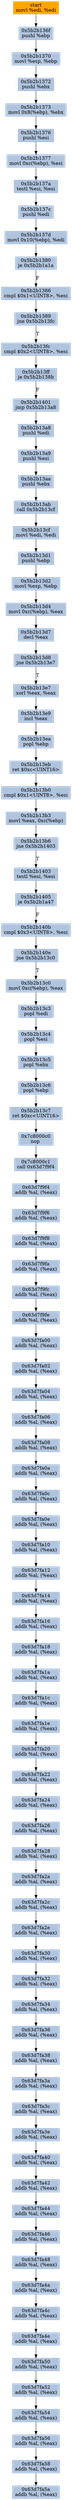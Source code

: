 digraph G {
node[shape=rectangle,style=filled,fillcolor=lightsteelblue,color=lightsteelblue]
bgcolor="transparent"
a0x5b2b136dmovl_edi_edi[label="start\nmovl %edi, %edi",color="lightgrey",fillcolor="orange"];
a0x5b2b136fpushl_ebp[label="0x5b2b136f\npushl %ebp"];
a0x5b2b1370movl_esp_ebp[label="0x5b2b1370\nmovl %esp, %ebp"];
a0x5b2b1372pushl_ebx[label="0x5b2b1372\npushl %ebx"];
a0x5b2b1373movl_0x8ebp__ebx[label="0x5b2b1373\nmovl 0x8(%ebp), %ebx"];
a0x5b2b1376pushl_esi[label="0x5b2b1376\npushl %esi"];
a0x5b2b1377movl_0xcebp__esi[label="0x5b2b1377\nmovl 0xc(%ebp), %esi"];
a0x5b2b137atestl_esi_esi[label="0x5b2b137a\ntestl %esi, %esi"];
a0x5b2b137cpushl_edi[label="0x5b2b137c\npushl %edi"];
a0x5b2b137dmovl_0x10ebp__edi[label="0x5b2b137d\nmovl 0x10(%ebp), %edi"];
a0x5b2b1380je_0x5b2b1a1a[label="0x5b2b1380\nje 0x5b2b1a1a"];
a0x5b2b1386cmpl_0x1UINT8_esi[label="0x5b2b1386\ncmpl $0x1<UINT8>, %esi"];
a0x5b2b1389jne_0x5b2b13fc[label="0x5b2b1389\njne 0x5b2b13fc"];
a0x5b2b13fccmpl_0x2UINT8_esi[label="0x5b2b13fc\ncmpl $0x2<UINT8>, %esi"];
a0x5b2b13ffje_0x5b2b138b[label="0x5b2b13ff\nje 0x5b2b138b"];
a0x5b2b1401jmp_0x5b2b13a8[label="0x5b2b1401\njmp 0x5b2b13a8"];
a0x5b2b13a8pushl_edi[label="0x5b2b13a8\npushl %edi"];
a0x5b2b13a9pushl_esi[label="0x5b2b13a9\npushl %esi"];
a0x5b2b13aapushl_ebx[label="0x5b2b13aa\npushl %ebx"];
a0x5b2b13abcall_0x5b2b13cf[label="0x5b2b13ab\ncall 0x5b2b13cf"];
a0x5b2b13cfmovl_edi_edi[label="0x5b2b13cf\nmovl %edi, %edi"];
a0x5b2b13d1pushl_ebp[label="0x5b2b13d1\npushl %ebp"];
a0x5b2b13d2movl_esp_ebp[label="0x5b2b13d2\nmovl %esp, %ebp"];
a0x5b2b13d4movl_0xcebp__eax[label="0x5b2b13d4\nmovl 0xc(%ebp), %eax"];
a0x5b2b13d7decl_eax[label="0x5b2b13d7\ndecl %eax"];
a0x5b2b13d8jne_0x5b2b13e7[label="0x5b2b13d8\njne 0x5b2b13e7"];
a0x5b2b13e7xorl_eax_eax[label="0x5b2b13e7\nxorl %eax, %eax"];
a0x5b2b13e9incl_eax[label="0x5b2b13e9\nincl %eax"];
a0x5b2b13eapopl_ebp[label="0x5b2b13ea\npopl %ebp"];
a0x5b2b13ebret_0xcUINT16[label="0x5b2b13eb\nret $0xc<UINT16>"];
a0x5b2b13b0cmpl_0x1UINT8_esi[label="0x5b2b13b0\ncmpl $0x1<UINT8>, %esi"];
a0x5b2b13b3movl_eax_0xcebp_[label="0x5b2b13b3\nmovl %eax, 0xc(%ebp)"];
a0x5b2b13b6jne_0x5b2b1403[label="0x5b2b13b6\njne 0x5b2b1403"];
a0x5b2b1403testl_esi_esi[label="0x5b2b1403\ntestl %esi, %esi"];
a0x5b2b1405je_0x5b2b1a47[label="0x5b2b1405\nje 0x5b2b1a47"];
a0x5b2b140bcmpl_0x3UINT8_esi[label="0x5b2b140b\ncmpl $0x3<UINT8>, %esi"];
a0x5b2b140ejne_0x5b2b13c0[label="0x5b2b140e\njne 0x5b2b13c0"];
a0x5b2b13c0movl_0xcebp__eax[label="0x5b2b13c0\nmovl 0xc(%ebp), %eax"];
a0x5b2b13c3popl_edi[label="0x5b2b13c3\npopl %edi"];
a0x5b2b13c4popl_esi[label="0x5b2b13c4\npopl %esi"];
a0x5b2b13c5popl_ebx[label="0x5b2b13c5\npopl %ebx"];
a0x5b2b13c6popl_ebp[label="0x5b2b13c6\npopl %ebp"];
a0x5b2b13c7ret_0xcUINT16[label="0x5b2b13c7\nret $0xc<UINT16>"];
a0x7c8000c0nop_[label="0x7c8000c0\nnop "];
a0x7c8000c1call_0x63d7f9f4[label="0x7c8000c1\ncall 0x63d7f9f4"];
a0x63d7f9f4addb_al_eax_[label="0x63d7f9f4\naddb %al, (%eax)"];
a0x63d7f9f6addb_al_eax_[label="0x63d7f9f6\naddb %al, (%eax)"];
a0x63d7f9f8addb_al_eax_[label="0x63d7f9f8\naddb %al, (%eax)"];
a0x63d7f9faaddb_al_eax_[label="0x63d7f9fa\naddb %al, (%eax)"];
a0x63d7f9fcaddb_al_eax_[label="0x63d7f9fc\naddb %al, (%eax)"];
a0x63d7f9feaddb_al_eax_[label="0x63d7f9fe\naddb %al, (%eax)"];
a0x63d7fa00addb_al_eax_[label="0x63d7fa00\naddb %al, (%eax)"];
a0x63d7fa02addb_al_eax_[label="0x63d7fa02\naddb %al, (%eax)"];
a0x63d7fa04addb_al_eax_[label="0x63d7fa04\naddb %al, (%eax)"];
a0x63d7fa06addb_al_eax_[label="0x63d7fa06\naddb %al, (%eax)"];
a0x63d7fa08addb_al_eax_[label="0x63d7fa08\naddb %al, (%eax)"];
a0x63d7fa0aaddb_al_eax_[label="0x63d7fa0a\naddb %al, (%eax)"];
a0x63d7fa0caddb_al_eax_[label="0x63d7fa0c\naddb %al, (%eax)"];
a0x63d7fa0eaddb_al_eax_[label="0x63d7fa0e\naddb %al, (%eax)"];
a0x63d7fa10addb_al_eax_[label="0x63d7fa10\naddb %al, (%eax)"];
a0x63d7fa12addb_al_eax_[label="0x63d7fa12\naddb %al, (%eax)"];
a0x63d7fa14addb_al_eax_[label="0x63d7fa14\naddb %al, (%eax)"];
a0x63d7fa16addb_al_eax_[label="0x63d7fa16\naddb %al, (%eax)"];
a0x63d7fa18addb_al_eax_[label="0x63d7fa18\naddb %al, (%eax)"];
a0x63d7fa1aaddb_al_eax_[label="0x63d7fa1a\naddb %al, (%eax)"];
a0x63d7fa1caddb_al_eax_[label="0x63d7fa1c\naddb %al, (%eax)"];
a0x63d7fa1eaddb_al_eax_[label="0x63d7fa1e\naddb %al, (%eax)"];
a0x63d7fa20addb_al_eax_[label="0x63d7fa20\naddb %al, (%eax)"];
a0x63d7fa22addb_al_eax_[label="0x63d7fa22\naddb %al, (%eax)"];
a0x63d7fa24addb_al_eax_[label="0x63d7fa24\naddb %al, (%eax)"];
a0x63d7fa26addb_al_eax_[label="0x63d7fa26\naddb %al, (%eax)"];
a0x63d7fa28addb_al_eax_[label="0x63d7fa28\naddb %al, (%eax)"];
a0x63d7fa2aaddb_al_eax_[label="0x63d7fa2a\naddb %al, (%eax)"];
a0x63d7fa2caddb_al_eax_[label="0x63d7fa2c\naddb %al, (%eax)"];
a0x63d7fa2eaddb_al_eax_[label="0x63d7fa2e\naddb %al, (%eax)"];
a0x63d7fa30addb_al_eax_[label="0x63d7fa30\naddb %al, (%eax)"];
a0x63d7fa32addb_al_eax_[label="0x63d7fa32\naddb %al, (%eax)"];
a0x63d7fa34addb_al_eax_[label="0x63d7fa34\naddb %al, (%eax)"];
a0x63d7fa36addb_al_eax_[label="0x63d7fa36\naddb %al, (%eax)"];
a0x63d7fa38addb_al_eax_[label="0x63d7fa38\naddb %al, (%eax)"];
a0x63d7fa3aaddb_al_eax_[label="0x63d7fa3a\naddb %al, (%eax)"];
a0x63d7fa3caddb_al_eax_[label="0x63d7fa3c\naddb %al, (%eax)"];
a0x63d7fa3eaddb_al_eax_[label="0x63d7fa3e\naddb %al, (%eax)"];
a0x63d7fa40addb_al_eax_[label="0x63d7fa40\naddb %al, (%eax)"];
a0x63d7fa42addb_al_eax_[label="0x63d7fa42\naddb %al, (%eax)"];
a0x63d7fa44addb_al_eax_[label="0x63d7fa44\naddb %al, (%eax)"];
a0x63d7fa46addb_al_eax_[label="0x63d7fa46\naddb %al, (%eax)"];
a0x63d7fa48addb_al_eax_[label="0x63d7fa48\naddb %al, (%eax)"];
a0x63d7fa4aaddb_al_eax_[label="0x63d7fa4a\naddb %al, (%eax)"];
a0x63d7fa4caddb_al_eax_[label="0x63d7fa4c\naddb %al, (%eax)"];
a0x63d7fa4eaddb_al_eax_[label="0x63d7fa4e\naddb %al, (%eax)"];
a0x63d7fa50addb_al_eax_[label="0x63d7fa50\naddb %al, (%eax)"];
a0x63d7fa52addb_al_eax_[label="0x63d7fa52\naddb %al, (%eax)"];
a0x63d7fa54addb_al_eax_[label="0x63d7fa54\naddb %al, (%eax)"];
a0x63d7fa56addb_al_eax_[label="0x63d7fa56\naddb %al, (%eax)"];
a0x63d7fa58addb_al_eax_[label="0x63d7fa58\naddb %al, (%eax)"];
a0x63d7fa5aaddb_al_eax_[label="0x63d7fa5a\naddb %al, (%eax)"];
a0x5b2b136dmovl_edi_edi -> a0x5b2b136fpushl_ebp [color="#000000"];
a0x5b2b136fpushl_ebp -> a0x5b2b1370movl_esp_ebp [color="#000000"];
a0x5b2b1370movl_esp_ebp -> a0x5b2b1372pushl_ebx [color="#000000"];
a0x5b2b1372pushl_ebx -> a0x5b2b1373movl_0x8ebp__ebx [color="#000000"];
a0x5b2b1373movl_0x8ebp__ebx -> a0x5b2b1376pushl_esi [color="#000000"];
a0x5b2b1376pushl_esi -> a0x5b2b1377movl_0xcebp__esi [color="#000000"];
a0x5b2b1377movl_0xcebp__esi -> a0x5b2b137atestl_esi_esi [color="#000000"];
a0x5b2b137atestl_esi_esi -> a0x5b2b137cpushl_edi [color="#000000"];
a0x5b2b137cpushl_edi -> a0x5b2b137dmovl_0x10ebp__edi [color="#000000"];
a0x5b2b137dmovl_0x10ebp__edi -> a0x5b2b1380je_0x5b2b1a1a [color="#000000"];
a0x5b2b1380je_0x5b2b1a1a -> a0x5b2b1386cmpl_0x1UINT8_esi [color="#000000",label="F"];
a0x5b2b1386cmpl_0x1UINT8_esi -> a0x5b2b1389jne_0x5b2b13fc [color="#000000"];
a0x5b2b1389jne_0x5b2b13fc -> a0x5b2b13fccmpl_0x2UINT8_esi [color="#000000",label="T"];
a0x5b2b13fccmpl_0x2UINT8_esi -> a0x5b2b13ffje_0x5b2b138b [color="#000000"];
a0x5b2b13ffje_0x5b2b138b -> a0x5b2b1401jmp_0x5b2b13a8 [color="#000000",label="F"];
a0x5b2b1401jmp_0x5b2b13a8 -> a0x5b2b13a8pushl_edi [color="#000000"];
a0x5b2b13a8pushl_edi -> a0x5b2b13a9pushl_esi [color="#000000"];
a0x5b2b13a9pushl_esi -> a0x5b2b13aapushl_ebx [color="#000000"];
a0x5b2b13aapushl_ebx -> a0x5b2b13abcall_0x5b2b13cf [color="#000000"];
a0x5b2b13abcall_0x5b2b13cf -> a0x5b2b13cfmovl_edi_edi [color="#000000"];
a0x5b2b13cfmovl_edi_edi -> a0x5b2b13d1pushl_ebp [color="#000000"];
a0x5b2b13d1pushl_ebp -> a0x5b2b13d2movl_esp_ebp [color="#000000"];
a0x5b2b13d2movl_esp_ebp -> a0x5b2b13d4movl_0xcebp__eax [color="#000000"];
a0x5b2b13d4movl_0xcebp__eax -> a0x5b2b13d7decl_eax [color="#000000"];
a0x5b2b13d7decl_eax -> a0x5b2b13d8jne_0x5b2b13e7 [color="#000000"];
a0x5b2b13d8jne_0x5b2b13e7 -> a0x5b2b13e7xorl_eax_eax [color="#000000",label="T"];
a0x5b2b13e7xorl_eax_eax -> a0x5b2b13e9incl_eax [color="#000000"];
a0x5b2b13e9incl_eax -> a0x5b2b13eapopl_ebp [color="#000000"];
a0x5b2b13eapopl_ebp -> a0x5b2b13ebret_0xcUINT16 [color="#000000"];
a0x5b2b13ebret_0xcUINT16 -> a0x5b2b13b0cmpl_0x1UINT8_esi [color="#000000"];
a0x5b2b13b0cmpl_0x1UINT8_esi -> a0x5b2b13b3movl_eax_0xcebp_ [color="#000000"];
a0x5b2b13b3movl_eax_0xcebp_ -> a0x5b2b13b6jne_0x5b2b1403 [color="#000000"];
a0x5b2b13b6jne_0x5b2b1403 -> a0x5b2b1403testl_esi_esi [color="#000000",label="T"];
a0x5b2b1403testl_esi_esi -> a0x5b2b1405je_0x5b2b1a47 [color="#000000"];
a0x5b2b1405je_0x5b2b1a47 -> a0x5b2b140bcmpl_0x3UINT8_esi [color="#000000",label="F"];
a0x5b2b140bcmpl_0x3UINT8_esi -> a0x5b2b140ejne_0x5b2b13c0 [color="#000000"];
a0x5b2b140ejne_0x5b2b13c0 -> a0x5b2b13c0movl_0xcebp__eax [color="#000000",label="T"];
a0x5b2b13c0movl_0xcebp__eax -> a0x5b2b13c3popl_edi [color="#000000"];
a0x5b2b13c3popl_edi -> a0x5b2b13c4popl_esi [color="#000000"];
a0x5b2b13c4popl_esi -> a0x5b2b13c5popl_ebx [color="#000000"];
a0x5b2b13c5popl_ebx -> a0x5b2b13c6popl_ebp [color="#000000"];
a0x5b2b13c6popl_ebp -> a0x5b2b13c7ret_0xcUINT16 [color="#000000"];
a0x5b2b13c7ret_0xcUINT16 -> a0x7c8000c0nop_ [color="#000000"];
a0x7c8000c0nop_ -> a0x7c8000c1call_0x63d7f9f4 [color="#000000"];
a0x7c8000c1call_0x63d7f9f4 -> a0x63d7f9f4addb_al_eax_ [color="#000000"];
a0x63d7f9f4addb_al_eax_ -> a0x63d7f9f6addb_al_eax_ [color="#000000"];
a0x63d7f9f6addb_al_eax_ -> a0x63d7f9f8addb_al_eax_ [color="#000000"];
a0x63d7f9f8addb_al_eax_ -> a0x63d7f9faaddb_al_eax_ [color="#000000"];
a0x63d7f9faaddb_al_eax_ -> a0x63d7f9fcaddb_al_eax_ [color="#000000"];
a0x63d7f9fcaddb_al_eax_ -> a0x63d7f9feaddb_al_eax_ [color="#000000"];
a0x63d7f9feaddb_al_eax_ -> a0x63d7fa00addb_al_eax_ [color="#000000"];
a0x63d7fa00addb_al_eax_ -> a0x63d7fa02addb_al_eax_ [color="#000000"];
a0x63d7fa02addb_al_eax_ -> a0x63d7fa04addb_al_eax_ [color="#000000"];
a0x63d7fa04addb_al_eax_ -> a0x63d7fa06addb_al_eax_ [color="#000000"];
a0x63d7fa06addb_al_eax_ -> a0x63d7fa08addb_al_eax_ [color="#000000"];
a0x63d7fa08addb_al_eax_ -> a0x63d7fa0aaddb_al_eax_ [color="#000000"];
a0x63d7fa0aaddb_al_eax_ -> a0x63d7fa0caddb_al_eax_ [color="#000000"];
a0x63d7fa0caddb_al_eax_ -> a0x63d7fa0eaddb_al_eax_ [color="#000000"];
a0x63d7fa0eaddb_al_eax_ -> a0x63d7fa10addb_al_eax_ [color="#000000"];
a0x63d7fa10addb_al_eax_ -> a0x63d7fa12addb_al_eax_ [color="#000000"];
a0x63d7fa12addb_al_eax_ -> a0x63d7fa14addb_al_eax_ [color="#000000"];
a0x63d7fa14addb_al_eax_ -> a0x63d7fa16addb_al_eax_ [color="#000000"];
a0x63d7fa16addb_al_eax_ -> a0x63d7fa18addb_al_eax_ [color="#000000"];
a0x63d7fa18addb_al_eax_ -> a0x63d7fa1aaddb_al_eax_ [color="#000000"];
a0x63d7fa1aaddb_al_eax_ -> a0x63d7fa1caddb_al_eax_ [color="#000000"];
a0x63d7fa1caddb_al_eax_ -> a0x63d7fa1eaddb_al_eax_ [color="#000000"];
a0x63d7fa1eaddb_al_eax_ -> a0x63d7fa20addb_al_eax_ [color="#000000"];
a0x63d7fa20addb_al_eax_ -> a0x63d7fa22addb_al_eax_ [color="#000000"];
a0x63d7fa22addb_al_eax_ -> a0x63d7fa24addb_al_eax_ [color="#000000"];
a0x63d7fa24addb_al_eax_ -> a0x63d7fa26addb_al_eax_ [color="#000000"];
a0x63d7fa26addb_al_eax_ -> a0x63d7fa28addb_al_eax_ [color="#000000"];
a0x63d7fa28addb_al_eax_ -> a0x63d7fa2aaddb_al_eax_ [color="#000000"];
a0x63d7fa2aaddb_al_eax_ -> a0x63d7fa2caddb_al_eax_ [color="#000000"];
a0x63d7fa2caddb_al_eax_ -> a0x63d7fa2eaddb_al_eax_ [color="#000000"];
a0x63d7fa2eaddb_al_eax_ -> a0x63d7fa30addb_al_eax_ [color="#000000"];
a0x63d7fa30addb_al_eax_ -> a0x63d7fa32addb_al_eax_ [color="#000000"];
a0x63d7fa32addb_al_eax_ -> a0x63d7fa34addb_al_eax_ [color="#000000"];
a0x63d7fa34addb_al_eax_ -> a0x63d7fa36addb_al_eax_ [color="#000000"];
a0x63d7fa36addb_al_eax_ -> a0x63d7fa38addb_al_eax_ [color="#000000"];
a0x63d7fa38addb_al_eax_ -> a0x63d7fa3aaddb_al_eax_ [color="#000000"];
a0x63d7fa3aaddb_al_eax_ -> a0x63d7fa3caddb_al_eax_ [color="#000000"];
a0x63d7fa3caddb_al_eax_ -> a0x63d7fa3eaddb_al_eax_ [color="#000000"];
a0x63d7fa3eaddb_al_eax_ -> a0x63d7fa40addb_al_eax_ [color="#000000"];
a0x63d7fa40addb_al_eax_ -> a0x63d7fa42addb_al_eax_ [color="#000000"];
a0x63d7fa42addb_al_eax_ -> a0x63d7fa44addb_al_eax_ [color="#000000"];
a0x63d7fa44addb_al_eax_ -> a0x63d7fa46addb_al_eax_ [color="#000000"];
a0x63d7fa46addb_al_eax_ -> a0x63d7fa48addb_al_eax_ [color="#000000"];
a0x63d7fa48addb_al_eax_ -> a0x63d7fa4aaddb_al_eax_ [color="#000000"];
a0x63d7fa4aaddb_al_eax_ -> a0x63d7fa4caddb_al_eax_ [color="#000000"];
a0x63d7fa4caddb_al_eax_ -> a0x63d7fa4eaddb_al_eax_ [color="#000000"];
a0x63d7fa4eaddb_al_eax_ -> a0x63d7fa50addb_al_eax_ [color="#000000"];
a0x63d7fa50addb_al_eax_ -> a0x63d7fa52addb_al_eax_ [color="#000000"];
a0x63d7fa52addb_al_eax_ -> a0x63d7fa54addb_al_eax_ [color="#000000"];
a0x63d7fa54addb_al_eax_ -> a0x63d7fa56addb_al_eax_ [color="#000000"];
a0x63d7fa56addb_al_eax_ -> a0x63d7fa58addb_al_eax_ [color="#000000"];
a0x63d7fa58addb_al_eax_ -> a0x63d7fa5aaddb_al_eax_ [color="#000000"];
}
